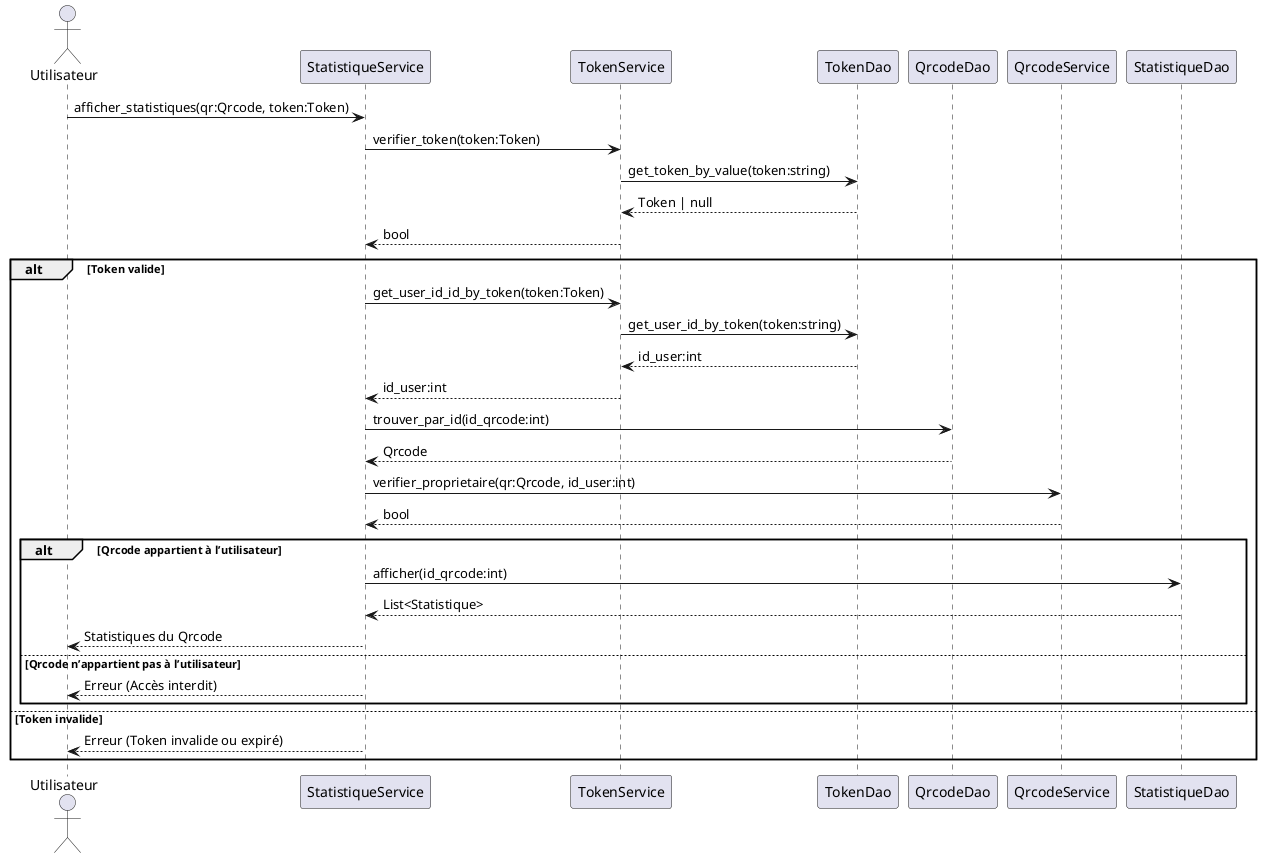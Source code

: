 @startuml

/' 
-------------------------------------------------------------------
  NOTICE D’UTILISATION DANS VSCODE 

  1. Installer Java et Graphviz dans ton environnement :
     - Ouvre un terminal puis tape :
         sudo apt update
         sudo apt install -y default-jre graphviz

  2. Dans VSCode :
     - Installer l’extension "PlantUML"

  3. Exécution :
     - Ouvrir ce fichier .puml dans VSCode
     - Appuyer sur ALT + D pour générer et prévisualiser le diagramme
------------------------------------------------------------------- 
'/

actor Utilisateur

Utilisateur -> StatistiqueService : afficher_statistiques(qr:Qrcode, token:Token)

StatistiqueService -> TokenService : verifier_token(token:Token)
TokenService -> TokenDao : get_token_by_value(token:string)
TokenDao --> TokenService : Token | null
TokenService --> StatistiqueService : bool

alt Token valide
    StatistiqueService -> TokenService : get_user_id_id_by_token(token:Token)
    TokenService -> TokenDao : get_user_id_by_token(token:string)
    TokenDao --> TokenService : id_user:int
    TokenService --> StatistiqueService : id_user:int

    StatistiqueService -> QrcodeDao : trouver_par_id(id_qrcode:int)
    QrcodeDao --> StatistiqueService : Qrcode

    StatistiqueService -> QrcodeService : verifier_proprietaire(qr:Qrcode, id_user:int)
    QrcodeService --> StatistiqueService : bool

    alt Qrcode appartient à l’utilisateur
        StatistiqueService -> StatistiqueDao : afficher(id_qrcode:int)
        StatistiqueDao --> StatistiqueService : List<Statistique>
        StatistiqueService --> Utilisateur : Statistiques du Qrcode
    else Qrcode n’appartient pas à l’utilisateur
        StatistiqueService --> Utilisateur : Erreur (Accès interdit)
    end
else Token invalide
    StatistiqueService --> Utilisateur : Erreur (Token invalide ou expiré)
end

@enduml

